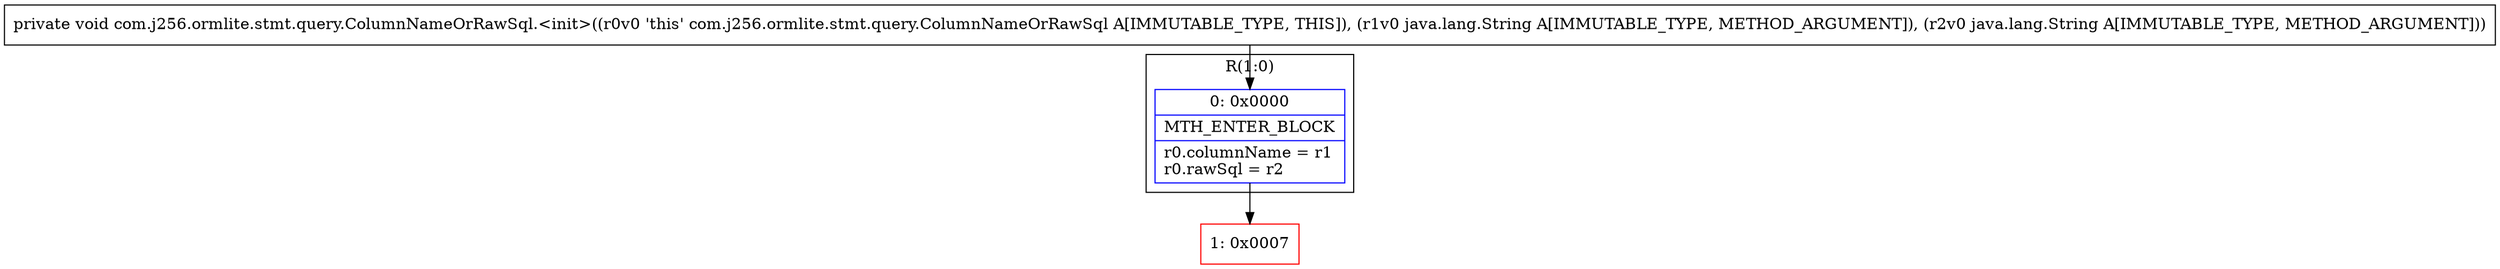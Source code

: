 digraph "CFG forcom.j256.ormlite.stmt.query.ColumnNameOrRawSql.\<init\>(Ljava\/lang\/String;Ljava\/lang\/String;)V" {
subgraph cluster_Region_616599992 {
label = "R(1:0)";
node [shape=record,color=blue];
Node_0 [shape=record,label="{0\:\ 0x0000|MTH_ENTER_BLOCK\l|r0.columnName = r1\lr0.rawSql = r2\l}"];
}
Node_1 [shape=record,color=red,label="{1\:\ 0x0007}"];
MethodNode[shape=record,label="{private void com.j256.ormlite.stmt.query.ColumnNameOrRawSql.\<init\>((r0v0 'this' com.j256.ormlite.stmt.query.ColumnNameOrRawSql A[IMMUTABLE_TYPE, THIS]), (r1v0 java.lang.String A[IMMUTABLE_TYPE, METHOD_ARGUMENT]), (r2v0 java.lang.String A[IMMUTABLE_TYPE, METHOD_ARGUMENT])) }"];
MethodNode -> Node_0;
Node_0 -> Node_1;
}

